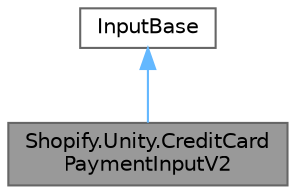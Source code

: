 digraph "Shopify.Unity.CreditCardPaymentInputV2"
{
 // LATEX_PDF_SIZE
  bgcolor="transparent";
  edge [fontname=Helvetica,fontsize=10,labelfontname=Helvetica,labelfontsize=10];
  node [fontname=Helvetica,fontsize=10,shape=box,height=0.2,width=0.4];
  Node1 [id="Node000001",label="Shopify.Unity.CreditCard\lPaymentInputV2",height=0.2,width=0.4,color="gray40", fillcolor="grey60", style="filled", fontcolor="black",tooltip="Specifies the fields required to complete a checkout with a Shopify vaulted credit card payment."];
  Node2 -> Node1 [id="edge1_Node000001_Node000002",dir="back",color="steelblue1",style="solid",tooltip=" "];
  Node2 [id="Node000002",label="InputBase",height=0.2,width=0.4,color="gray40", fillcolor="white", style="filled",URL="$class_shopify_1_1_unity_1_1_s_d_k_1_1_input_base.html",tooltip="Base class for all GraphQL query generator input objects."];
}

